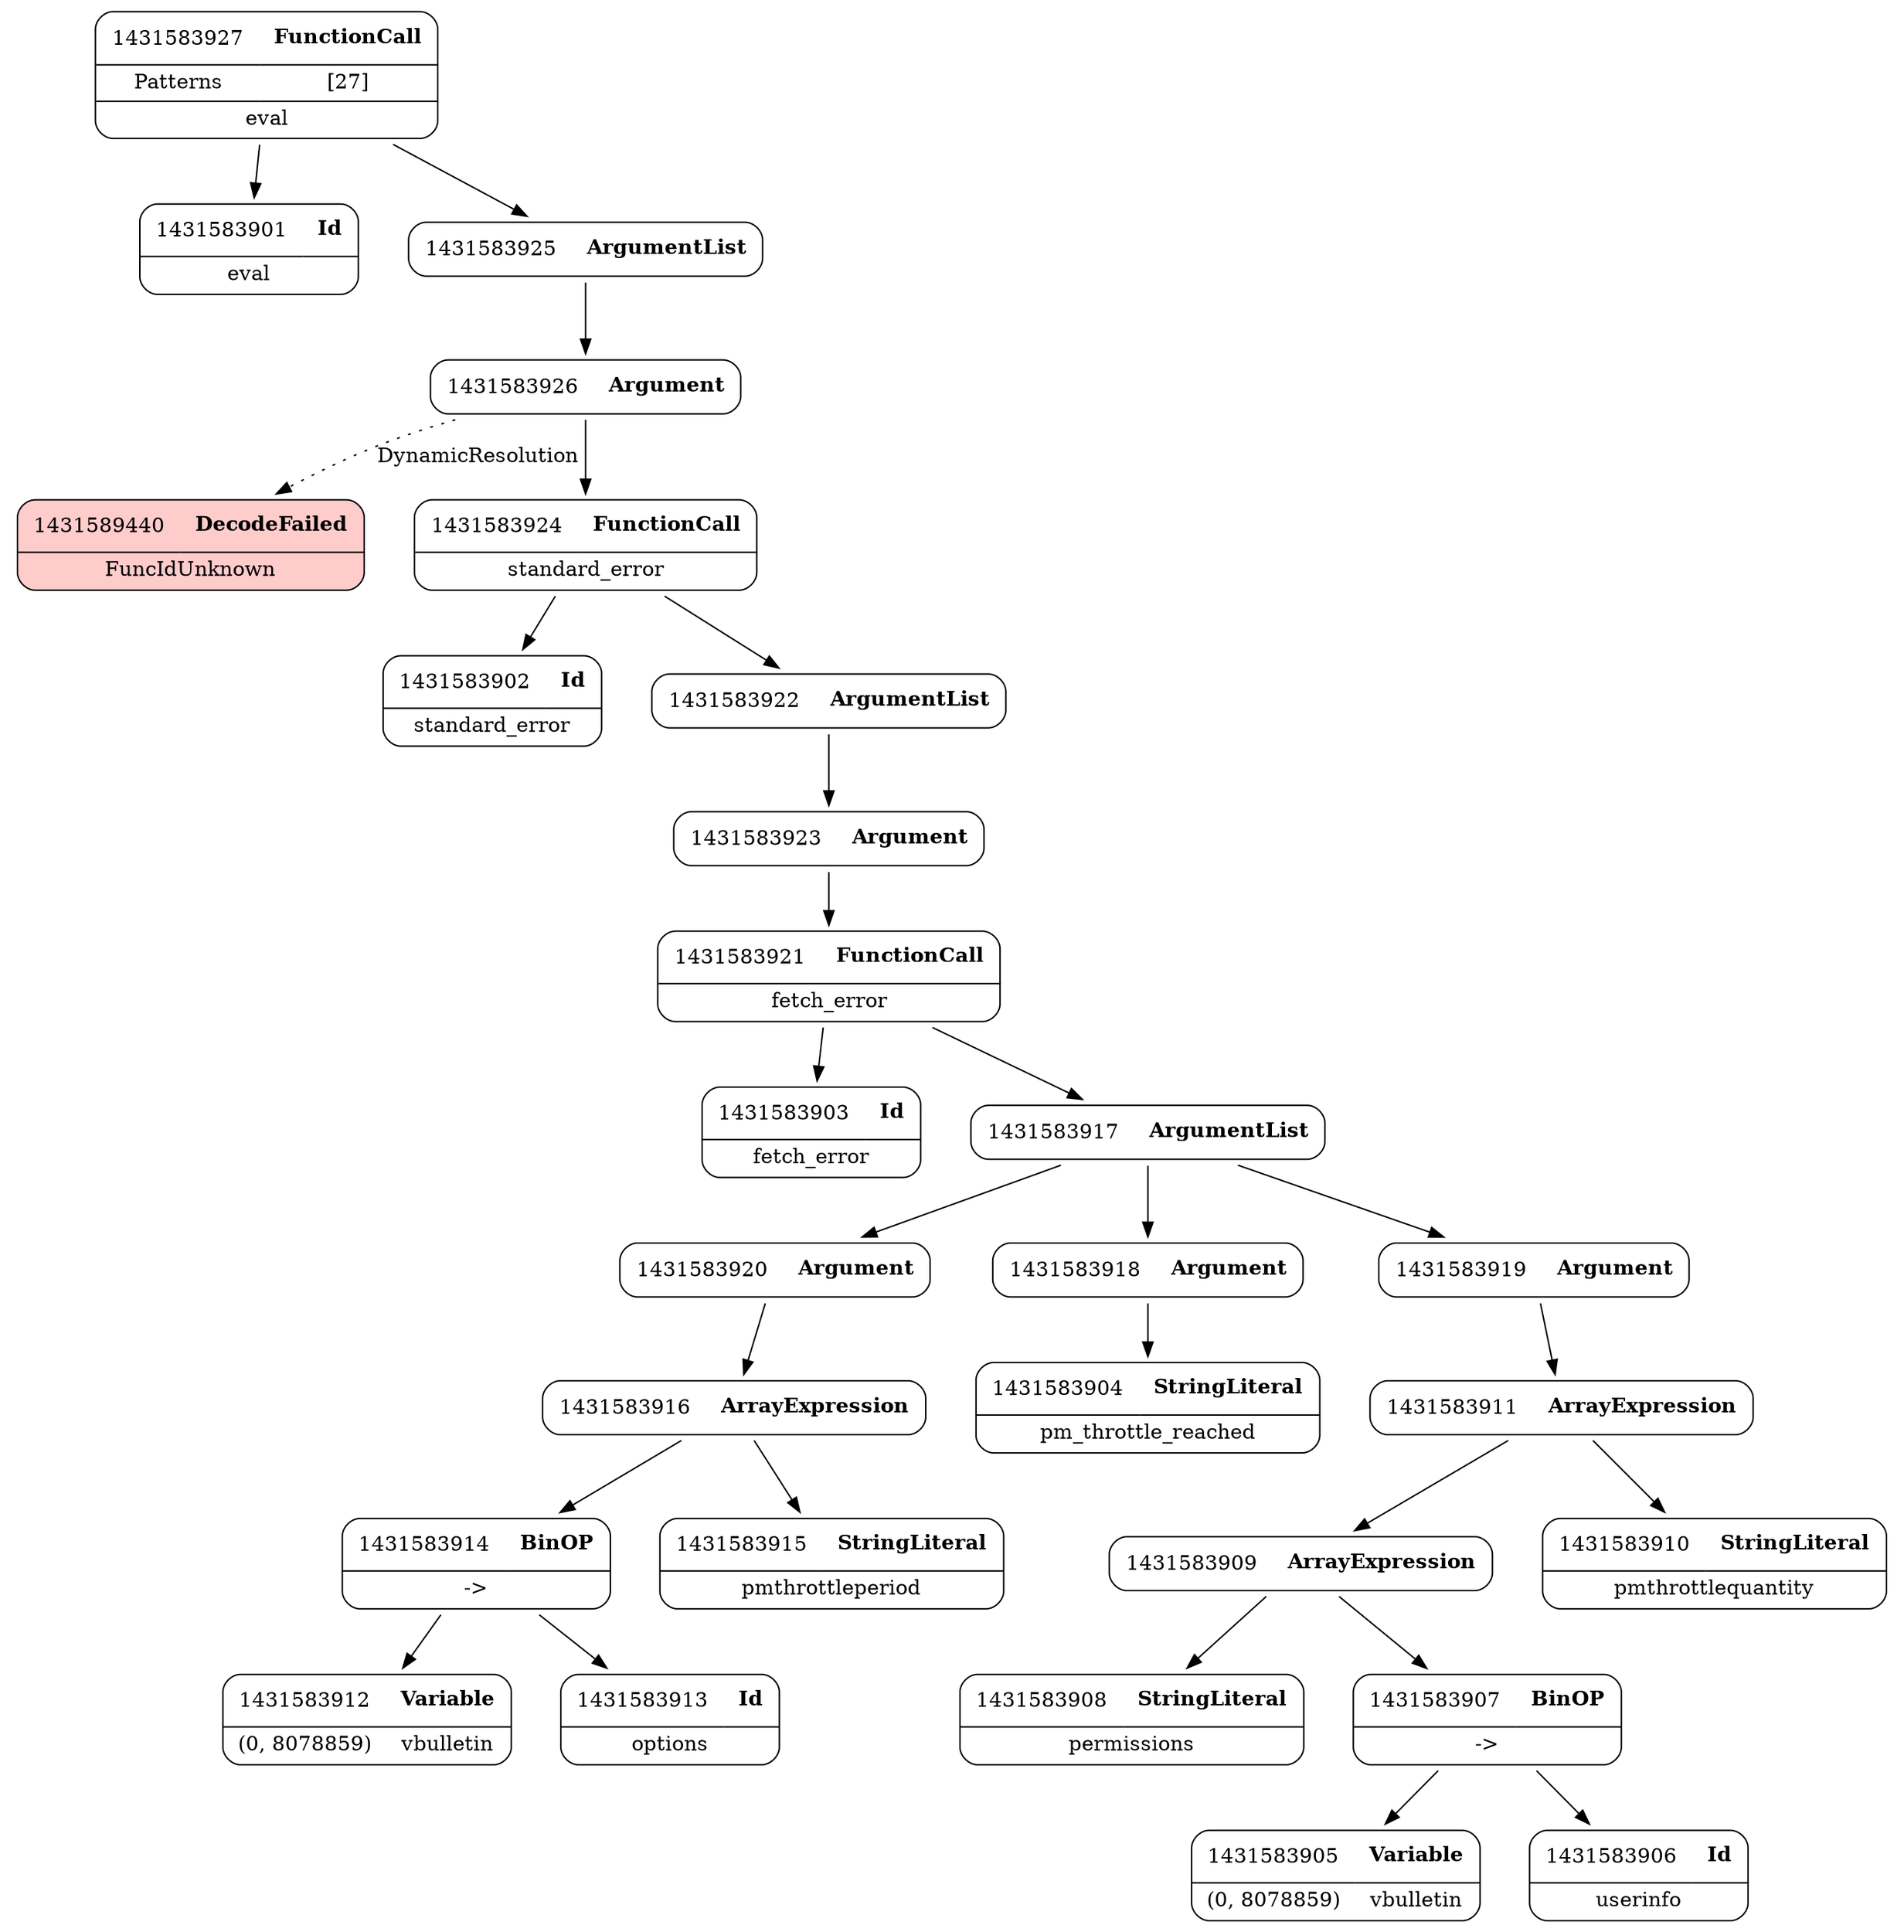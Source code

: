 digraph ast {
node [shape=none];
1431583901 [label=<<TABLE border='1' cellspacing='0' cellpadding='10' style='rounded' ><TR><TD border='0'>1431583901</TD><TD border='0'><B>Id</B></TD></TR><HR/><TR><TD border='0' cellpadding='5' colspan='2'>eval</TD></TR></TABLE>>];
1431583902 [label=<<TABLE border='1' cellspacing='0' cellpadding='10' style='rounded' ><TR><TD border='0'>1431583902</TD><TD border='0'><B>Id</B></TD></TR><HR/><TR><TD border='0' cellpadding='5' colspan='2'>standard_error</TD></TR></TABLE>>];
1431583903 [label=<<TABLE border='1' cellspacing='0' cellpadding='10' style='rounded' ><TR><TD border='0'>1431583903</TD><TD border='0'><B>Id</B></TD></TR><HR/><TR><TD border='0' cellpadding='5' colspan='2'>fetch_error</TD></TR></TABLE>>];
1431589440 [label=<<TABLE border='1' cellspacing='0' cellpadding='10' style='rounded' bgcolor='#FFCCCC' ><TR><TD border='0'>1431589440</TD><TD border='0'><B>DecodeFailed</B></TD></TR><HR/><TR><TD border='0' cellpadding='5' colspan='2'>FuncIdUnknown</TD></TR></TABLE>>];
1431583924 [label=<<TABLE border='1' cellspacing='0' cellpadding='10' style='rounded' ><TR><TD border='0'>1431583924</TD><TD border='0'><B>FunctionCall</B></TD></TR><HR/><TR><TD border='0' cellpadding='5' colspan='2'>standard_error</TD></TR></TABLE>>];
1431583924 -> 1431583902 [weight=2];
1431583924 -> 1431583922 [weight=2];
1431583925 [label=<<TABLE border='1' cellspacing='0' cellpadding='10' style='rounded' ><TR><TD border='0'>1431583925</TD><TD border='0'><B>ArgumentList</B></TD></TR></TABLE>>];
1431583925 -> 1431583926 [weight=2];
1431583926 [label=<<TABLE border='1' cellspacing='0' cellpadding='10' style='rounded' ><TR><TD border='0'>1431583926</TD><TD border='0'><B>Argument</B></TD></TR></TABLE>>];
1431583926 -> 1431583924 [weight=2];
1431583926 -> 1431589440 [style=dotted,label=DynamicResolution];
1431583927 [label=<<TABLE border='1' cellspacing='0' cellpadding='10' style='rounded' ><TR><TD border='0'>1431583927</TD><TD border='0'><B>FunctionCall</B></TD></TR><HR/><TR><TD border='0' cellpadding='5'>Patterns</TD><TD border='0' cellpadding='5'>[27]</TD></TR><HR/><TR><TD border='0' cellpadding='5' colspan='2'>eval</TD></TR></TABLE>>];
1431583927 -> 1431583901 [weight=2];
1431583927 -> 1431583925 [weight=2];
1431583920 [label=<<TABLE border='1' cellspacing='0' cellpadding='10' style='rounded' ><TR><TD border='0'>1431583920</TD><TD border='0'><B>Argument</B></TD></TR></TABLE>>];
1431583920 -> 1431583916 [weight=2];
1431583921 [label=<<TABLE border='1' cellspacing='0' cellpadding='10' style='rounded' ><TR><TD border='0'>1431583921</TD><TD border='0'><B>FunctionCall</B></TD></TR><HR/><TR><TD border='0' cellpadding='5' colspan='2'>fetch_error</TD></TR></TABLE>>];
1431583921 -> 1431583903 [weight=2];
1431583921 -> 1431583917 [weight=2];
1431583922 [label=<<TABLE border='1' cellspacing='0' cellpadding='10' style='rounded' ><TR><TD border='0'>1431583922</TD><TD border='0'><B>ArgumentList</B></TD></TR></TABLE>>];
1431583922 -> 1431583923 [weight=2];
1431583923 [label=<<TABLE border='1' cellspacing='0' cellpadding='10' style='rounded' ><TR><TD border='0'>1431583923</TD><TD border='0'><B>Argument</B></TD></TR></TABLE>>];
1431583923 -> 1431583921 [weight=2];
1431583908 [label=<<TABLE border='1' cellspacing='0' cellpadding='10' style='rounded' ><TR><TD border='0'>1431583908</TD><TD border='0'><B>StringLiteral</B></TD></TR><HR/><TR><TD border='0' cellpadding='5' colspan='2'>permissions</TD></TR></TABLE>>];
1431583909 [label=<<TABLE border='1' cellspacing='0' cellpadding='10' style='rounded' ><TR><TD border='0'>1431583909</TD><TD border='0'><B>ArrayExpression</B></TD></TR></TABLE>>];
1431583909 -> 1431583907 [weight=2];
1431583909 -> 1431583908 [weight=2];
1431583910 [label=<<TABLE border='1' cellspacing='0' cellpadding='10' style='rounded' ><TR><TD border='0'>1431583910</TD><TD border='0'><B>StringLiteral</B></TD></TR><HR/><TR><TD border='0' cellpadding='5' colspan='2'>pmthrottlequantity</TD></TR></TABLE>>];
1431583911 [label=<<TABLE border='1' cellspacing='0' cellpadding='10' style='rounded' ><TR><TD border='0'>1431583911</TD><TD border='0'><B>ArrayExpression</B></TD></TR></TABLE>>];
1431583911 -> 1431583909 [weight=2];
1431583911 -> 1431583910 [weight=2];
1431583904 [label=<<TABLE border='1' cellspacing='0' cellpadding='10' style='rounded' ><TR><TD border='0'>1431583904</TD><TD border='0'><B>StringLiteral</B></TD></TR><HR/><TR><TD border='0' cellpadding='5' colspan='2'>pm_throttle_reached</TD></TR></TABLE>>];
1431583905 [label=<<TABLE border='1' cellspacing='0' cellpadding='10' style='rounded' ><TR><TD border='0'>1431583905</TD><TD border='0'><B>Variable</B></TD></TR><HR/><TR><TD border='0' cellpadding='5'>(0, 8078859)</TD><TD border='0' cellpadding='5'>vbulletin</TD></TR></TABLE>>];
1431583906 [label=<<TABLE border='1' cellspacing='0' cellpadding='10' style='rounded' ><TR><TD border='0'>1431583906</TD><TD border='0'><B>Id</B></TD></TR><HR/><TR><TD border='0' cellpadding='5' colspan='2'>userinfo</TD></TR></TABLE>>];
1431583907 [label=<<TABLE border='1' cellspacing='0' cellpadding='10' style='rounded' ><TR><TD border='0'>1431583907</TD><TD border='0'><B>BinOP</B></TD></TR><HR/><TR><TD border='0' cellpadding='5' colspan='2'>-&gt;</TD></TR></TABLE>>];
1431583907 -> 1431583905 [weight=2];
1431583907 -> 1431583906 [weight=2];
1431583916 [label=<<TABLE border='1' cellspacing='0' cellpadding='10' style='rounded' ><TR><TD border='0'>1431583916</TD><TD border='0'><B>ArrayExpression</B></TD></TR></TABLE>>];
1431583916 -> 1431583914 [weight=2];
1431583916 -> 1431583915 [weight=2];
1431583917 [label=<<TABLE border='1' cellspacing='0' cellpadding='10' style='rounded' ><TR><TD border='0'>1431583917</TD><TD border='0'><B>ArgumentList</B></TD></TR></TABLE>>];
1431583917 -> 1431583918 [weight=2];
1431583917 -> 1431583919 [weight=2];
1431583917 -> 1431583920 [weight=2];
1431583918 [label=<<TABLE border='1' cellspacing='0' cellpadding='10' style='rounded' ><TR><TD border='0'>1431583918</TD><TD border='0'><B>Argument</B></TD></TR></TABLE>>];
1431583918 -> 1431583904 [weight=2];
1431583919 [label=<<TABLE border='1' cellspacing='0' cellpadding='10' style='rounded' ><TR><TD border='0'>1431583919</TD><TD border='0'><B>Argument</B></TD></TR></TABLE>>];
1431583919 -> 1431583911 [weight=2];
1431583912 [label=<<TABLE border='1' cellspacing='0' cellpadding='10' style='rounded' ><TR><TD border='0'>1431583912</TD><TD border='0'><B>Variable</B></TD></TR><HR/><TR><TD border='0' cellpadding='5'>(0, 8078859)</TD><TD border='0' cellpadding='5'>vbulletin</TD></TR></TABLE>>];
1431583913 [label=<<TABLE border='1' cellspacing='0' cellpadding='10' style='rounded' ><TR><TD border='0'>1431583913</TD><TD border='0'><B>Id</B></TD></TR><HR/><TR><TD border='0' cellpadding='5' colspan='2'>options</TD></TR></TABLE>>];
1431583914 [label=<<TABLE border='1' cellspacing='0' cellpadding='10' style='rounded' ><TR><TD border='0'>1431583914</TD><TD border='0'><B>BinOP</B></TD></TR><HR/><TR><TD border='0' cellpadding='5' colspan='2'>-&gt;</TD></TR></TABLE>>];
1431583914 -> 1431583912 [weight=2];
1431583914 -> 1431583913 [weight=2];
1431583915 [label=<<TABLE border='1' cellspacing='0' cellpadding='10' style='rounded' ><TR><TD border='0'>1431583915</TD><TD border='0'><B>StringLiteral</B></TD></TR><HR/><TR><TD border='0' cellpadding='5' colspan='2'>pmthrottleperiod</TD></TR></TABLE>>];
}
